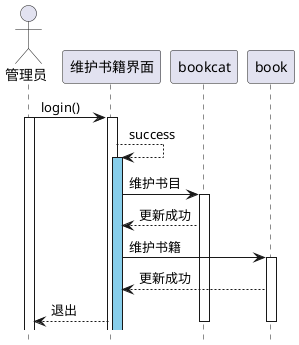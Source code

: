 @startuml
hide footbox
actor 管理员
participant 维护书籍界面
participant bookcat
participant book
管理员->维护书籍界面:login()
activate 管理员
activate 维护书籍界面
维护书籍界面-->维护书籍界面:success
activate 维护书籍界面 #SkyBlue
维护书籍界面->bookcat:维护书目
activate bookcat
bookcat-->维护书籍界面:更新成功
维护书籍界面->book:维护书籍
activate book
book-->维护书籍界面:更新成功
维护书籍界面-->管理员:退出
deactivate book
deactivate bookcat
deactivate bookcat
@enduml
